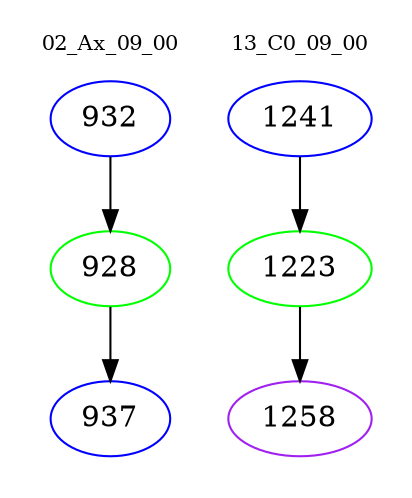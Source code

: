 digraph{
subgraph cluster_0 {
color = white
label = "02_Ax_09_00";
fontsize=10;
T0_932 [label="932", color="blue"]
T0_932 -> T0_928 [color="black"]
T0_928 [label="928", color="green"]
T0_928 -> T0_937 [color="black"]
T0_937 [label="937", color="blue"]
}
subgraph cluster_1 {
color = white
label = "13_C0_09_00";
fontsize=10;
T1_1241 [label="1241", color="blue"]
T1_1241 -> T1_1223 [color="black"]
T1_1223 [label="1223", color="green"]
T1_1223 -> T1_1258 [color="black"]
T1_1258 [label="1258", color="purple"]
}
}
